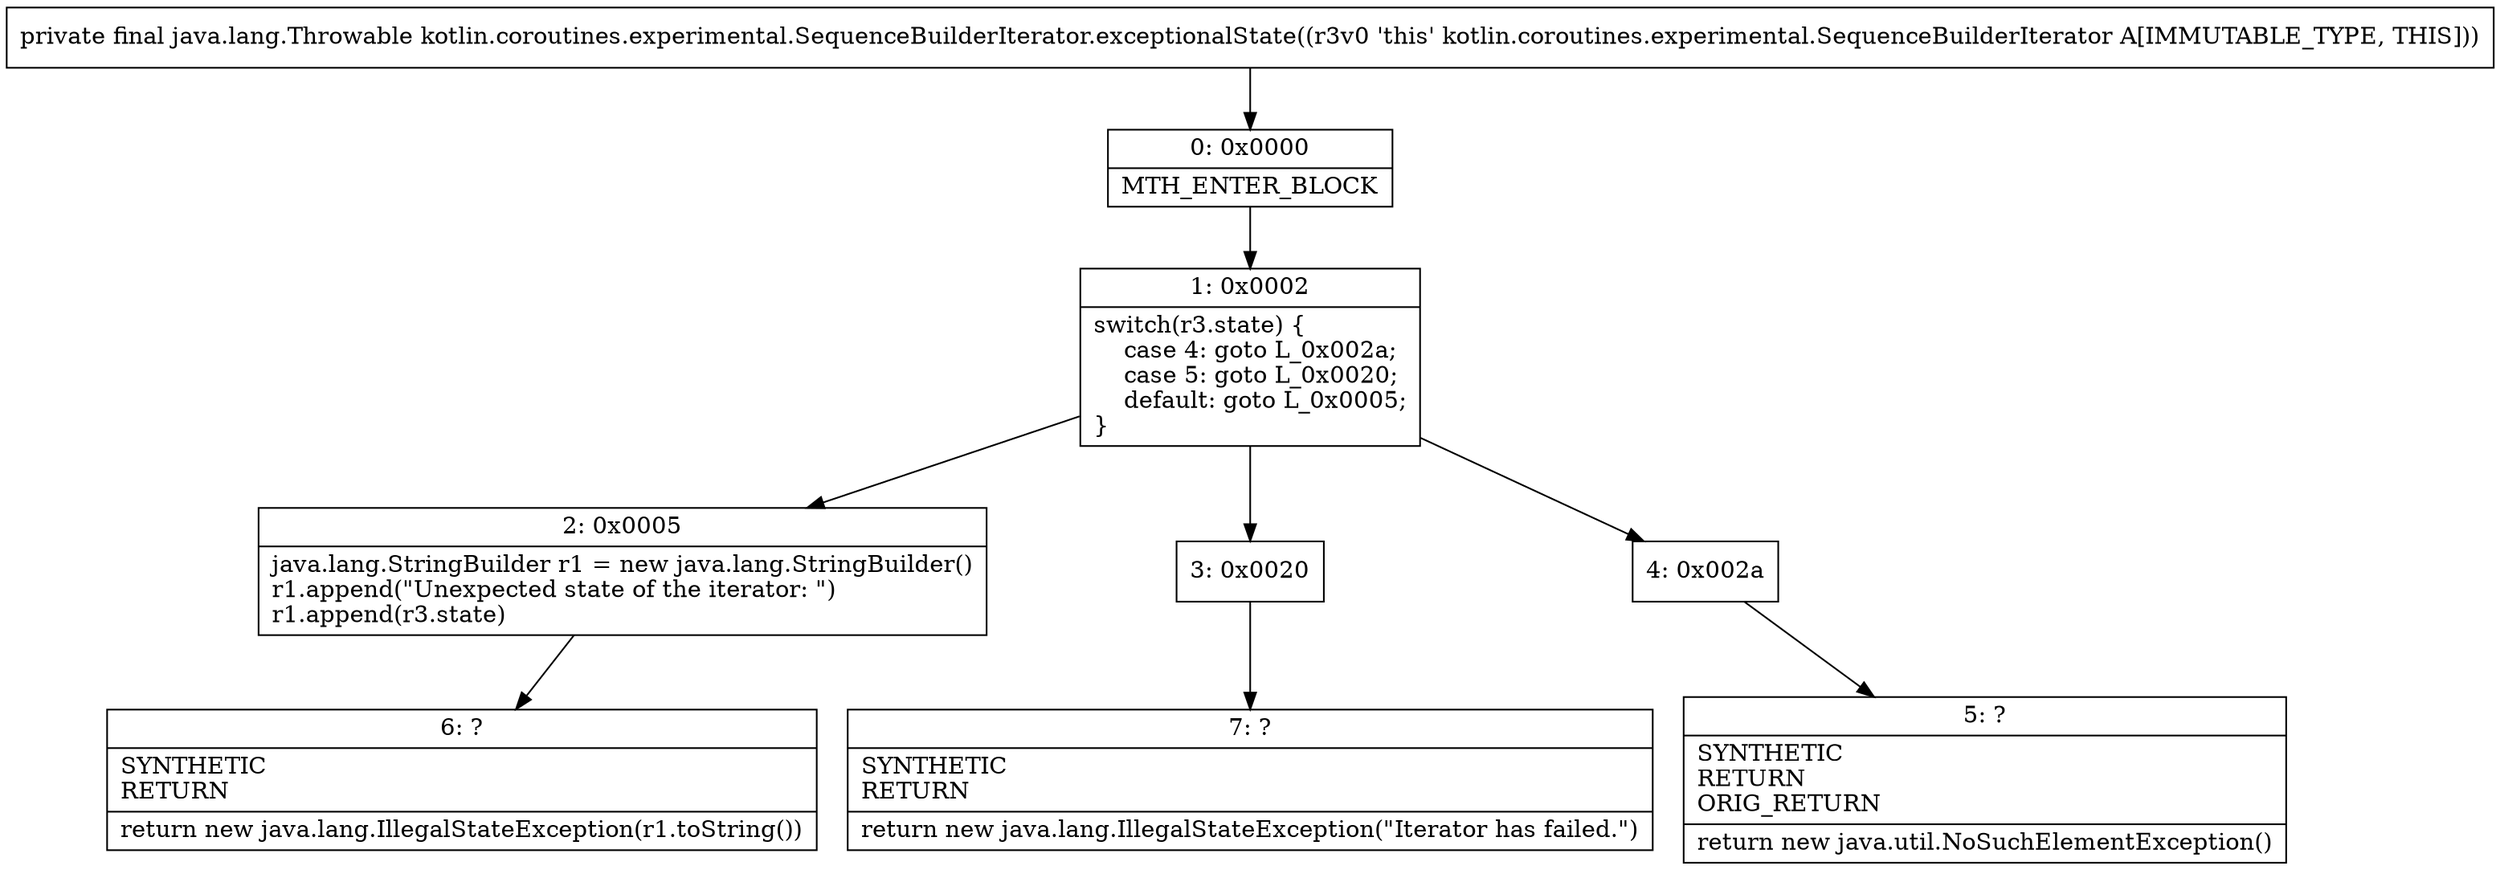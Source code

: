 digraph "CFG forkotlin.coroutines.experimental.SequenceBuilderIterator.exceptionalState()Ljava\/lang\/Throwable;" {
Node_0 [shape=record,label="{0\:\ 0x0000|MTH_ENTER_BLOCK\l}"];
Node_1 [shape=record,label="{1\:\ 0x0002|switch(r3.state) \{\l    case 4: goto L_0x002a;\l    case 5: goto L_0x0020;\l    default: goto L_0x0005;\l\}\l}"];
Node_2 [shape=record,label="{2\:\ 0x0005|java.lang.StringBuilder r1 = new java.lang.StringBuilder()\lr1.append(\"Unexpected state of the iterator: \")\lr1.append(r3.state)\l}"];
Node_3 [shape=record,label="{3\:\ 0x0020}"];
Node_4 [shape=record,label="{4\:\ 0x002a}"];
Node_5 [shape=record,label="{5\:\ ?|SYNTHETIC\lRETURN\lORIG_RETURN\l|return new java.util.NoSuchElementException()\l}"];
Node_6 [shape=record,label="{6\:\ ?|SYNTHETIC\lRETURN\l|return new java.lang.IllegalStateException(r1.toString())\l}"];
Node_7 [shape=record,label="{7\:\ ?|SYNTHETIC\lRETURN\l|return new java.lang.IllegalStateException(\"Iterator has failed.\")\l}"];
MethodNode[shape=record,label="{private final java.lang.Throwable kotlin.coroutines.experimental.SequenceBuilderIterator.exceptionalState((r3v0 'this' kotlin.coroutines.experimental.SequenceBuilderIterator A[IMMUTABLE_TYPE, THIS])) }"];
MethodNode -> Node_0;
Node_0 -> Node_1;
Node_1 -> Node_2;
Node_1 -> Node_3;
Node_1 -> Node_4;
Node_2 -> Node_6;
Node_3 -> Node_7;
Node_4 -> Node_5;
}


